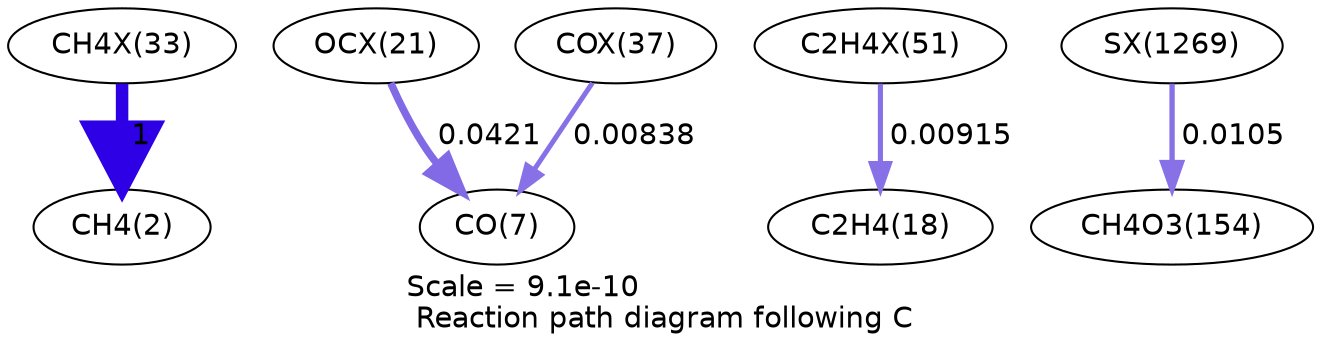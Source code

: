 digraph reaction_paths {
center=1;
s62 -> s4[fontname="Helvetica", penwidth=6, arrowsize=3, color="0.7, 1.5, 0.9"
, label=" 1"];
s56 -> s9[fontname="Helvetica", penwidth=3.61, arrowsize=1.8, color="0.7, 0.542, 0.9"
, label=" 0.0421"];
s66 -> s9[fontname="Helvetica", penwidth=2.39, arrowsize=1.19, color="0.7, 0.508, 0.9"
, label=" 0.00838"];
s77 -> s20[fontname="Helvetica", penwidth=2.46, arrowsize=1.23, color="0.7, 0.509, 0.9"
, label=" 0.00915"];
s130 -> s28[fontname="Helvetica", penwidth=2.56, arrowsize=1.28, color="0.7, 0.51, 0.9"
, label=" 0.0105"];
s4 [ fontname="Helvetica", label="CH4(2)"];
s9 [ fontname="Helvetica", label="CO(7)"];
s20 [ fontname="Helvetica", label="C2H4(18)"];
s28 [ fontname="Helvetica", label="CH4O3(154)"];
s56 [ fontname="Helvetica", label="OCX(21)"];
s62 [ fontname="Helvetica", label="CH4X(33)"];
s66 [ fontname="Helvetica", label="COX(37)"];
s77 [ fontname="Helvetica", label="C2H4X(51)"];
s130 [ fontname="Helvetica", label="SX(1269)"];
 label = "Scale = 9.1e-10\l Reaction path diagram following C";
 fontname = "Helvetica";
}

